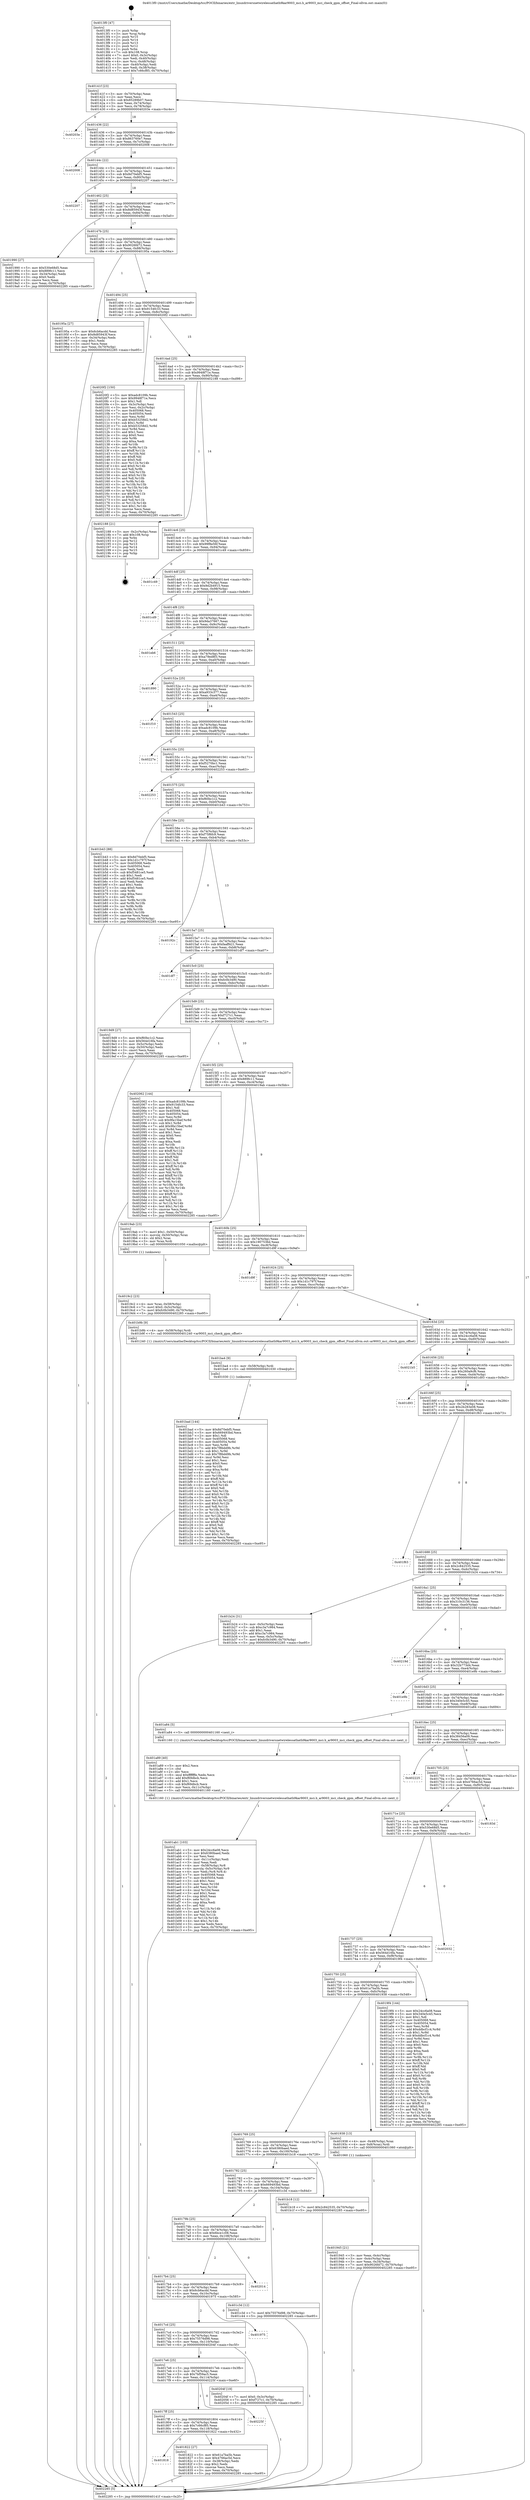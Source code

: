 digraph "0x4013f0" {
  label = "0x4013f0 (/mnt/c/Users/mathe/Desktop/tcc/POCII/binaries/extr_linuxdriversnetwirelessathath9kar9003_mci.h_ar9003_mci_check_gpm_offset_Final-ollvm.out::main(0))"
  labelloc = "t"
  node[shape=record]

  Entry [label="",width=0.3,height=0.3,shape=circle,fillcolor=black,style=filled]
  "0x40141f" [label="{
     0x40141f [23]\l
     | [instrs]\l
     &nbsp;&nbsp;0x40141f \<+3\>: mov -0x70(%rbp),%eax\l
     &nbsp;&nbsp;0x401422 \<+2\>: mov %eax,%ecx\l
     &nbsp;&nbsp;0x401424 \<+6\>: sub $0x85289b07,%ecx\l
     &nbsp;&nbsp;0x40142a \<+3\>: mov %eax,-0x74(%rbp)\l
     &nbsp;&nbsp;0x40142d \<+3\>: mov %ecx,-0x78(%rbp)\l
     &nbsp;&nbsp;0x401430 \<+6\>: je 000000000040203e \<main+0xc4e\>\l
  }"]
  "0x40203e" [label="{
     0x40203e\l
  }", style=dashed]
  "0x401436" [label="{
     0x401436 [22]\l
     | [instrs]\l
     &nbsp;&nbsp;0x401436 \<+5\>: jmp 000000000040143b \<main+0x4b\>\l
     &nbsp;&nbsp;0x40143b \<+3\>: mov -0x74(%rbp),%eax\l
     &nbsp;&nbsp;0x40143e \<+5\>: sub $0x863760e7,%eax\l
     &nbsp;&nbsp;0x401443 \<+3\>: mov %eax,-0x7c(%rbp)\l
     &nbsp;&nbsp;0x401446 \<+6\>: je 0000000000402008 \<main+0xc18\>\l
  }"]
  Exit [label="",width=0.3,height=0.3,shape=circle,fillcolor=black,style=filled,peripheries=2]
  "0x402008" [label="{
     0x402008\l
  }", style=dashed]
  "0x40144c" [label="{
     0x40144c [22]\l
     | [instrs]\l
     &nbsp;&nbsp;0x40144c \<+5\>: jmp 0000000000401451 \<main+0x61\>\l
     &nbsp;&nbsp;0x401451 \<+3\>: mov -0x74(%rbp),%eax\l
     &nbsp;&nbsp;0x401454 \<+5\>: sub $0x8d70ebf5,%eax\l
     &nbsp;&nbsp;0x401459 \<+3\>: mov %eax,-0x80(%rbp)\l
     &nbsp;&nbsp;0x40145c \<+6\>: je 0000000000402207 \<main+0xe17\>\l
  }"]
  "0x401bad" [label="{
     0x401bad [144]\l
     | [instrs]\l
     &nbsp;&nbsp;0x401bad \<+5\>: mov $0x8d70ebf5,%eax\l
     &nbsp;&nbsp;0x401bb2 \<+5\>: mov $0x669493bd,%ecx\l
     &nbsp;&nbsp;0x401bb7 \<+2\>: mov $0x1,%dl\l
     &nbsp;&nbsp;0x401bb9 \<+7\>: mov 0x405068,%esi\l
     &nbsp;&nbsp;0x401bc0 \<+8\>: mov 0x405054,%r8d\l
     &nbsp;&nbsp;0x401bc8 \<+3\>: mov %esi,%r9d\l
     &nbsp;&nbsp;0x401bcb \<+7\>: add $0x7f8bdd9b,%r9d\l
     &nbsp;&nbsp;0x401bd2 \<+4\>: sub $0x1,%r9d\l
     &nbsp;&nbsp;0x401bd6 \<+7\>: sub $0x7f8bdd9b,%r9d\l
     &nbsp;&nbsp;0x401bdd \<+4\>: imul %r9d,%esi\l
     &nbsp;&nbsp;0x401be1 \<+3\>: and $0x1,%esi\l
     &nbsp;&nbsp;0x401be4 \<+3\>: cmp $0x0,%esi\l
     &nbsp;&nbsp;0x401be7 \<+4\>: sete %r10b\l
     &nbsp;&nbsp;0x401beb \<+4\>: cmp $0xa,%r8d\l
     &nbsp;&nbsp;0x401bef \<+4\>: setl %r11b\l
     &nbsp;&nbsp;0x401bf3 \<+3\>: mov %r10b,%bl\l
     &nbsp;&nbsp;0x401bf6 \<+3\>: xor $0xff,%bl\l
     &nbsp;&nbsp;0x401bf9 \<+3\>: mov %r11b,%r14b\l
     &nbsp;&nbsp;0x401bfc \<+4\>: xor $0xff,%r14b\l
     &nbsp;&nbsp;0x401c00 \<+3\>: xor $0x0,%dl\l
     &nbsp;&nbsp;0x401c03 \<+3\>: mov %bl,%r15b\l
     &nbsp;&nbsp;0x401c06 \<+4\>: and $0x0,%r15b\l
     &nbsp;&nbsp;0x401c0a \<+3\>: and %dl,%r10b\l
     &nbsp;&nbsp;0x401c0d \<+3\>: mov %r14b,%r12b\l
     &nbsp;&nbsp;0x401c10 \<+4\>: and $0x0,%r12b\l
     &nbsp;&nbsp;0x401c14 \<+3\>: and %dl,%r11b\l
     &nbsp;&nbsp;0x401c17 \<+3\>: or %r10b,%r15b\l
     &nbsp;&nbsp;0x401c1a \<+3\>: or %r11b,%r12b\l
     &nbsp;&nbsp;0x401c1d \<+3\>: xor %r12b,%r15b\l
     &nbsp;&nbsp;0x401c20 \<+3\>: or %r14b,%bl\l
     &nbsp;&nbsp;0x401c23 \<+3\>: xor $0xff,%bl\l
     &nbsp;&nbsp;0x401c26 \<+3\>: or $0x0,%dl\l
     &nbsp;&nbsp;0x401c29 \<+2\>: and %dl,%bl\l
     &nbsp;&nbsp;0x401c2b \<+3\>: or %bl,%r15b\l
     &nbsp;&nbsp;0x401c2e \<+4\>: test $0x1,%r15b\l
     &nbsp;&nbsp;0x401c32 \<+3\>: cmovne %ecx,%eax\l
     &nbsp;&nbsp;0x401c35 \<+3\>: mov %eax,-0x70(%rbp)\l
     &nbsp;&nbsp;0x401c38 \<+5\>: jmp 0000000000402285 \<main+0xe95\>\l
  }"]
  "0x402207" [label="{
     0x402207\l
  }", style=dashed]
  "0x401462" [label="{
     0x401462 [25]\l
     | [instrs]\l
     &nbsp;&nbsp;0x401462 \<+5\>: jmp 0000000000401467 \<main+0x77\>\l
     &nbsp;&nbsp;0x401467 \<+3\>: mov -0x74(%rbp),%eax\l
     &nbsp;&nbsp;0x40146a \<+5\>: sub $0x8d85943f,%eax\l
     &nbsp;&nbsp;0x40146f \<+6\>: mov %eax,-0x84(%rbp)\l
     &nbsp;&nbsp;0x401475 \<+6\>: je 0000000000401990 \<main+0x5a0\>\l
  }"]
  "0x401ba4" [label="{
     0x401ba4 [9]\l
     | [instrs]\l
     &nbsp;&nbsp;0x401ba4 \<+4\>: mov -0x58(%rbp),%rdi\l
     &nbsp;&nbsp;0x401ba8 \<+5\>: call 0000000000401030 \<free@plt\>\l
     | [calls]\l
     &nbsp;&nbsp;0x401030 \{1\} (unknown)\l
  }"]
  "0x401990" [label="{
     0x401990 [27]\l
     | [instrs]\l
     &nbsp;&nbsp;0x401990 \<+5\>: mov $0x530e68d5,%eax\l
     &nbsp;&nbsp;0x401995 \<+5\>: mov $0x889fc11,%ecx\l
     &nbsp;&nbsp;0x40199a \<+3\>: mov -0x34(%rbp),%edx\l
     &nbsp;&nbsp;0x40199d \<+3\>: cmp $0x0,%edx\l
     &nbsp;&nbsp;0x4019a0 \<+3\>: cmove %ecx,%eax\l
     &nbsp;&nbsp;0x4019a3 \<+3\>: mov %eax,-0x70(%rbp)\l
     &nbsp;&nbsp;0x4019a6 \<+5\>: jmp 0000000000402285 \<main+0xe95\>\l
  }"]
  "0x40147b" [label="{
     0x40147b [25]\l
     | [instrs]\l
     &nbsp;&nbsp;0x40147b \<+5\>: jmp 0000000000401480 \<main+0x90\>\l
     &nbsp;&nbsp;0x401480 \<+3\>: mov -0x74(%rbp),%eax\l
     &nbsp;&nbsp;0x401483 \<+5\>: sub $0x9026fd72,%eax\l
     &nbsp;&nbsp;0x401488 \<+6\>: mov %eax,-0x88(%rbp)\l
     &nbsp;&nbsp;0x40148e \<+6\>: je 000000000040195a \<main+0x56a\>\l
  }"]
  "0x401ab1" [label="{
     0x401ab1 [103]\l
     | [instrs]\l
     &nbsp;&nbsp;0x401ab1 \<+5\>: mov $0x24cc6a08,%ecx\l
     &nbsp;&nbsp;0x401ab6 \<+5\>: mov $0x6380baed,%edx\l
     &nbsp;&nbsp;0x401abb \<+2\>: xor %esi,%esi\l
     &nbsp;&nbsp;0x401abd \<+6\>: mov -0x11c(%rbp),%edi\l
     &nbsp;&nbsp;0x401ac3 \<+3\>: imul %eax,%edi\l
     &nbsp;&nbsp;0x401ac6 \<+4\>: mov -0x58(%rbp),%r8\l
     &nbsp;&nbsp;0x401aca \<+4\>: movslq -0x5c(%rbp),%r9\l
     &nbsp;&nbsp;0x401ace \<+4\>: mov %edi,(%r8,%r9,4)\l
     &nbsp;&nbsp;0x401ad2 \<+7\>: mov 0x405068,%eax\l
     &nbsp;&nbsp;0x401ad9 \<+7\>: mov 0x405054,%edi\l
     &nbsp;&nbsp;0x401ae0 \<+3\>: sub $0x1,%esi\l
     &nbsp;&nbsp;0x401ae3 \<+3\>: mov %eax,%r10d\l
     &nbsp;&nbsp;0x401ae6 \<+3\>: add %esi,%r10d\l
     &nbsp;&nbsp;0x401ae9 \<+4\>: imul %r10d,%eax\l
     &nbsp;&nbsp;0x401aed \<+3\>: and $0x1,%eax\l
     &nbsp;&nbsp;0x401af0 \<+3\>: cmp $0x0,%eax\l
     &nbsp;&nbsp;0x401af3 \<+4\>: sete %r11b\l
     &nbsp;&nbsp;0x401af7 \<+3\>: cmp $0xa,%edi\l
     &nbsp;&nbsp;0x401afa \<+3\>: setl %bl\l
     &nbsp;&nbsp;0x401afd \<+3\>: mov %r11b,%r14b\l
     &nbsp;&nbsp;0x401b00 \<+3\>: and %bl,%r14b\l
     &nbsp;&nbsp;0x401b03 \<+3\>: xor %bl,%r11b\l
     &nbsp;&nbsp;0x401b06 \<+3\>: or %r11b,%r14b\l
     &nbsp;&nbsp;0x401b09 \<+4\>: test $0x1,%r14b\l
     &nbsp;&nbsp;0x401b0d \<+3\>: cmovne %edx,%ecx\l
     &nbsp;&nbsp;0x401b10 \<+3\>: mov %ecx,-0x70(%rbp)\l
     &nbsp;&nbsp;0x401b13 \<+5\>: jmp 0000000000402285 \<main+0xe95\>\l
  }"]
  "0x40195a" [label="{
     0x40195a [27]\l
     | [instrs]\l
     &nbsp;&nbsp;0x40195a \<+5\>: mov $0x6cb6acdd,%eax\l
     &nbsp;&nbsp;0x40195f \<+5\>: mov $0x8d85943f,%ecx\l
     &nbsp;&nbsp;0x401964 \<+3\>: mov -0x34(%rbp),%edx\l
     &nbsp;&nbsp;0x401967 \<+3\>: cmp $0x1,%edx\l
     &nbsp;&nbsp;0x40196a \<+3\>: cmovl %ecx,%eax\l
     &nbsp;&nbsp;0x40196d \<+3\>: mov %eax,-0x70(%rbp)\l
     &nbsp;&nbsp;0x401970 \<+5\>: jmp 0000000000402285 \<main+0xe95\>\l
  }"]
  "0x401494" [label="{
     0x401494 [25]\l
     | [instrs]\l
     &nbsp;&nbsp;0x401494 \<+5\>: jmp 0000000000401499 \<main+0xa9\>\l
     &nbsp;&nbsp;0x401499 \<+3\>: mov -0x74(%rbp),%eax\l
     &nbsp;&nbsp;0x40149c \<+5\>: sub $0x9154fc33,%eax\l
     &nbsp;&nbsp;0x4014a1 \<+6\>: mov %eax,-0x8c(%rbp)\l
     &nbsp;&nbsp;0x4014a7 \<+6\>: je 00000000004020f2 \<main+0xd02\>\l
  }"]
  "0x401a89" [label="{
     0x401a89 [40]\l
     | [instrs]\l
     &nbsp;&nbsp;0x401a89 \<+5\>: mov $0x2,%ecx\l
     &nbsp;&nbsp;0x401a8e \<+1\>: cltd\l
     &nbsp;&nbsp;0x401a8f \<+2\>: idiv %ecx\l
     &nbsp;&nbsp;0x401a91 \<+6\>: imul $0xfffffffe,%edx,%ecx\l
     &nbsp;&nbsp;0x401a97 \<+6\>: add $0xf69dbcb,%ecx\l
     &nbsp;&nbsp;0x401a9d \<+3\>: add $0x1,%ecx\l
     &nbsp;&nbsp;0x401aa0 \<+6\>: sub $0xf69dbcb,%ecx\l
     &nbsp;&nbsp;0x401aa6 \<+6\>: mov %ecx,-0x11c(%rbp)\l
     &nbsp;&nbsp;0x401aac \<+5\>: call 0000000000401160 \<next_i\>\l
     | [calls]\l
     &nbsp;&nbsp;0x401160 \{1\} (/mnt/c/Users/mathe/Desktop/tcc/POCII/binaries/extr_linuxdriversnetwirelessathath9kar9003_mci.h_ar9003_mci_check_gpm_offset_Final-ollvm.out::next_i)\l
  }"]
  "0x4020f2" [label="{
     0x4020f2 [150]\l
     | [instrs]\l
     &nbsp;&nbsp;0x4020f2 \<+5\>: mov $0xadc8109b,%eax\l
     &nbsp;&nbsp;0x4020f7 \<+5\>: mov $0x9948f71e,%ecx\l
     &nbsp;&nbsp;0x4020fc \<+2\>: mov $0x1,%dl\l
     &nbsp;&nbsp;0x4020fe \<+3\>: mov -0x3c(%rbp),%esi\l
     &nbsp;&nbsp;0x402101 \<+3\>: mov %esi,-0x2c(%rbp)\l
     &nbsp;&nbsp;0x402104 \<+7\>: mov 0x405068,%esi\l
     &nbsp;&nbsp;0x40210b \<+7\>: mov 0x405054,%edi\l
     &nbsp;&nbsp;0x402112 \<+3\>: mov %esi,%r8d\l
     &nbsp;&nbsp;0x402115 \<+7\>: add $0xb53258d2,%r8d\l
     &nbsp;&nbsp;0x40211c \<+4\>: sub $0x1,%r8d\l
     &nbsp;&nbsp;0x402120 \<+7\>: sub $0xb53258d2,%r8d\l
     &nbsp;&nbsp;0x402127 \<+4\>: imul %r8d,%esi\l
     &nbsp;&nbsp;0x40212b \<+3\>: and $0x1,%esi\l
     &nbsp;&nbsp;0x40212e \<+3\>: cmp $0x0,%esi\l
     &nbsp;&nbsp;0x402131 \<+4\>: sete %r9b\l
     &nbsp;&nbsp;0x402135 \<+3\>: cmp $0xa,%edi\l
     &nbsp;&nbsp;0x402138 \<+4\>: setl %r10b\l
     &nbsp;&nbsp;0x40213c \<+3\>: mov %r9b,%r11b\l
     &nbsp;&nbsp;0x40213f \<+4\>: xor $0xff,%r11b\l
     &nbsp;&nbsp;0x402143 \<+3\>: mov %r10b,%bl\l
     &nbsp;&nbsp;0x402146 \<+3\>: xor $0xff,%bl\l
     &nbsp;&nbsp;0x402149 \<+3\>: xor $0x0,%dl\l
     &nbsp;&nbsp;0x40214c \<+3\>: mov %r11b,%r14b\l
     &nbsp;&nbsp;0x40214f \<+4\>: and $0x0,%r14b\l
     &nbsp;&nbsp;0x402153 \<+3\>: and %dl,%r9b\l
     &nbsp;&nbsp;0x402156 \<+3\>: mov %bl,%r15b\l
     &nbsp;&nbsp;0x402159 \<+4\>: and $0x0,%r15b\l
     &nbsp;&nbsp;0x40215d \<+3\>: and %dl,%r10b\l
     &nbsp;&nbsp;0x402160 \<+3\>: or %r9b,%r14b\l
     &nbsp;&nbsp;0x402163 \<+3\>: or %r10b,%r15b\l
     &nbsp;&nbsp;0x402166 \<+3\>: xor %r15b,%r14b\l
     &nbsp;&nbsp;0x402169 \<+3\>: or %bl,%r11b\l
     &nbsp;&nbsp;0x40216c \<+4\>: xor $0xff,%r11b\l
     &nbsp;&nbsp;0x402170 \<+3\>: or $0x0,%dl\l
     &nbsp;&nbsp;0x402173 \<+3\>: and %dl,%r11b\l
     &nbsp;&nbsp;0x402176 \<+3\>: or %r11b,%r14b\l
     &nbsp;&nbsp;0x402179 \<+4\>: test $0x1,%r14b\l
     &nbsp;&nbsp;0x40217d \<+3\>: cmovne %ecx,%eax\l
     &nbsp;&nbsp;0x402180 \<+3\>: mov %eax,-0x70(%rbp)\l
     &nbsp;&nbsp;0x402183 \<+5\>: jmp 0000000000402285 \<main+0xe95\>\l
  }"]
  "0x4014ad" [label="{
     0x4014ad [25]\l
     | [instrs]\l
     &nbsp;&nbsp;0x4014ad \<+5\>: jmp 00000000004014b2 \<main+0xc2\>\l
     &nbsp;&nbsp;0x4014b2 \<+3\>: mov -0x74(%rbp),%eax\l
     &nbsp;&nbsp;0x4014b5 \<+5\>: sub $0x9948f71e,%eax\l
     &nbsp;&nbsp;0x4014ba \<+6\>: mov %eax,-0x90(%rbp)\l
     &nbsp;&nbsp;0x4014c0 \<+6\>: je 0000000000402188 \<main+0xd98\>\l
  }"]
  "0x4019c2" [label="{
     0x4019c2 [23]\l
     | [instrs]\l
     &nbsp;&nbsp;0x4019c2 \<+4\>: mov %rax,-0x58(%rbp)\l
     &nbsp;&nbsp;0x4019c6 \<+7\>: movl $0x0,-0x5c(%rbp)\l
     &nbsp;&nbsp;0x4019cd \<+7\>: movl $0xfc0b3490,-0x70(%rbp)\l
     &nbsp;&nbsp;0x4019d4 \<+5\>: jmp 0000000000402285 \<main+0xe95\>\l
  }"]
  "0x402188" [label="{
     0x402188 [21]\l
     | [instrs]\l
     &nbsp;&nbsp;0x402188 \<+3\>: mov -0x2c(%rbp),%eax\l
     &nbsp;&nbsp;0x40218b \<+7\>: add $0x108,%rsp\l
     &nbsp;&nbsp;0x402192 \<+1\>: pop %rbx\l
     &nbsp;&nbsp;0x402193 \<+2\>: pop %r12\l
     &nbsp;&nbsp;0x402195 \<+2\>: pop %r13\l
     &nbsp;&nbsp;0x402197 \<+2\>: pop %r14\l
     &nbsp;&nbsp;0x402199 \<+2\>: pop %r15\l
     &nbsp;&nbsp;0x40219b \<+1\>: pop %rbp\l
     &nbsp;&nbsp;0x40219c \<+1\>: ret\l
  }"]
  "0x4014c6" [label="{
     0x4014c6 [25]\l
     | [instrs]\l
     &nbsp;&nbsp;0x4014c6 \<+5\>: jmp 00000000004014cb \<main+0xdb\>\l
     &nbsp;&nbsp;0x4014cb \<+3\>: mov -0x74(%rbp),%eax\l
     &nbsp;&nbsp;0x4014ce \<+5\>: sub $0x99f8e56f,%eax\l
     &nbsp;&nbsp;0x4014d3 \<+6\>: mov %eax,-0x94(%rbp)\l
     &nbsp;&nbsp;0x4014d9 \<+6\>: je 0000000000401c49 \<main+0x859\>\l
  }"]
  "0x401945" [label="{
     0x401945 [21]\l
     | [instrs]\l
     &nbsp;&nbsp;0x401945 \<+3\>: mov %eax,-0x4c(%rbp)\l
     &nbsp;&nbsp;0x401948 \<+3\>: mov -0x4c(%rbp),%eax\l
     &nbsp;&nbsp;0x40194b \<+3\>: mov %eax,-0x34(%rbp)\l
     &nbsp;&nbsp;0x40194e \<+7\>: movl $0x9026fd72,-0x70(%rbp)\l
     &nbsp;&nbsp;0x401955 \<+5\>: jmp 0000000000402285 \<main+0xe95\>\l
  }"]
  "0x401c49" [label="{
     0x401c49\l
  }", style=dashed]
  "0x4014df" [label="{
     0x4014df [25]\l
     | [instrs]\l
     &nbsp;&nbsp;0x4014df \<+5\>: jmp 00000000004014e4 \<main+0xf4\>\l
     &nbsp;&nbsp;0x4014e4 \<+3\>: mov -0x74(%rbp),%eax\l
     &nbsp;&nbsp;0x4014e7 \<+5\>: sub $0x9d2b4915,%eax\l
     &nbsp;&nbsp;0x4014ec \<+6\>: mov %eax,-0x98(%rbp)\l
     &nbsp;&nbsp;0x4014f2 \<+6\>: je 0000000000401cd9 \<main+0x8e9\>\l
  }"]
  "0x4013f0" [label="{
     0x4013f0 [47]\l
     | [instrs]\l
     &nbsp;&nbsp;0x4013f0 \<+1\>: push %rbp\l
     &nbsp;&nbsp;0x4013f1 \<+3\>: mov %rsp,%rbp\l
     &nbsp;&nbsp;0x4013f4 \<+2\>: push %r15\l
     &nbsp;&nbsp;0x4013f6 \<+2\>: push %r14\l
     &nbsp;&nbsp;0x4013f8 \<+2\>: push %r13\l
     &nbsp;&nbsp;0x4013fa \<+2\>: push %r12\l
     &nbsp;&nbsp;0x4013fc \<+1\>: push %rbx\l
     &nbsp;&nbsp;0x4013fd \<+7\>: sub $0x108,%rsp\l
     &nbsp;&nbsp;0x401404 \<+7\>: movl $0x0,-0x3c(%rbp)\l
     &nbsp;&nbsp;0x40140b \<+3\>: mov %edi,-0x40(%rbp)\l
     &nbsp;&nbsp;0x40140e \<+4\>: mov %rsi,-0x48(%rbp)\l
     &nbsp;&nbsp;0x401412 \<+3\>: mov -0x40(%rbp),%edi\l
     &nbsp;&nbsp;0x401415 \<+3\>: mov %edi,-0x38(%rbp)\l
     &nbsp;&nbsp;0x401418 \<+7\>: movl $0x7c66cf85,-0x70(%rbp)\l
  }"]
  "0x401cd9" [label="{
     0x401cd9\l
  }", style=dashed]
  "0x4014f8" [label="{
     0x4014f8 [25]\l
     | [instrs]\l
     &nbsp;&nbsp;0x4014f8 \<+5\>: jmp 00000000004014fd \<main+0x10d\>\l
     &nbsp;&nbsp;0x4014fd \<+3\>: mov -0x74(%rbp),%eax\l
     &nbsp;&nbsp;0x401500 \<+5\>: sub $0x9da37667,%eax\l
     &nbsp;&nbsp;0x401505 \<+6\>: mov %eax,-0x9c(%rbp)\l
     &nbsp;&nbsp;0x40150b \<+6\>: je 0000000000401eb6 \<main+0xac6\>\l
  }"]
  "0x402285" [label="{
     0x402285 [5]\l
     | [instrs]\l
     &nbsp;&nbsp;0x402285 \<+5\>: jmp 000000000040141f \<main+0x2f\>\l
  }"]
  "0x401eb6" [label="{
     0x401eb6\l
  }", style=dashed]
  "0x401511" [label="{
     0x401511 [25]\l
     | [instrs]\l
     &nbsp;&nbsp;0x401511 \<+5\>: jmp 0000000000401516 \<main+0x126\>\l
     &nbsp;&nbsp;0x401516 \<+3\>: mov -0x74(%rbp),%eax\l
     &nbsp;&nbsp;0x401519 \<+5\>: sub $0xa79ed8f3,%eax\l
     &nbsp;&nbsp;0x40151e \<+6\>: mov %eax,-0xa0(%rbp)\l
     &nbsp;&nbsp;0x401524 \<+6\>: je 0000000000401890 \<main+0x4a0\>\l
  }"]
  "0x401818" [label="{
     0x401818\l
  }", style=dashed]
  "0x401890" [label="{
     0x401890\l
  }", style=dashed]
  "0x40152a" [label="{
     0x40152a [25]\l
     | [instrs]\l
     &nbsp;&nbsp;0x40152a \<+5\>: jmp 000000000040152f \<main+0x13f\>\l
     &nbsp;&nbsp;0x40152f \<+3\>: mov -0x74(%rbp),%eax\l
     &nbsp;&nbsp;0x401532 \<+5\>: sub $0xa933c377,%eax\l
     &nbsp;&nbsp;0x401537 \<+6\>: mov %eax,-0xa4(%rbp)\l
     &nbsp;&nbsp;0x40153d \<+6\>: je 0000000000401f10 \<main+0xb20\>\l
  }"]
  "0x401822" [label="{
     0x401822 [27]\l
     | [instrs]\l
     &nbsp;&nbsp;0x401822 \<+5\>: mov $0x61a7ba5b,%eax\l
     &nbsp;&nbsp;0x401827 \<+5\>: mov $0x4766ac5d,%ecx\l
     &nbsp;&nbsp;0x40182c \<+3\>: mov -0x38(%rbp),%edx\l
     &nbsp;&nbsp;0x40182f \<+3\>: cmp $0x2,%edx\l
     &nbsp;&nbsp;0x401832 \<+3\>: cmovne %ecx,%eax\l
     &nbsp;&nbsp;0x401835 \<+3\>: mov %eax,-0x70(%rbp)\l
     &nbsp;&nbsp;0x401838 \<+5\>: jmp 0000000000402285 \<main+0xe95\>\l
  }"]
  "0x401f10" [label="{
     0x401f10\l
  }", style=dashed]
  "0x401543" [label="{
     0x401543 [25]\l
     | [instrs]\l
     &nbsp;&nbsp;0x401543 \<+5\>: jmp 0000000000401548 \<main+0x158\>\l
     &nbsp;&nbsp;0x401548 \<+3\>: mov -0x74(%rbp),%eax\l
     &nbsp;&nbsp;0x40154b \<+5\>: sub $0xadc8109b,%eax\l
     &nbsp;&nbsp;0x401550 \<+6\>: mov %eax,-0xa8(%rbp)\l
     &nbsp;&nbsp;0x401556 \<+6\>: je 000000000040227e \<main+0xe8e\>\l
  }"]
  "0x4017ff" [label="{
     0x4017ff [25]\l
     | [instrs]\l
     &nbsp;&nbsp;0x4017ff \<+5\>: jmp 0000000000401804 \<main+0x414\>\l
     &nbsp;&nbsp;0x401804 \<+3\>: mov -0x74(%rbp),%eax\l
     &nbsp;&nbsp;0x401807 \<+5\>: sub $0x7c66cf85,%eax\l
     &nbsp;&nbsp;0x40180c \<+6\>: mov %eax,-0x118(%rbp)\l
     &nbsp;&nbsp;0x401812 \<+6\>: je 0000000000401822 \<main+0x432\>\l
  }"]
  "0x40227e" [label="{
     0x40227e\l
  }", style=dashed]
  "0x40155c" [label="{
     0x40155c [25]\l
     | [instrs]\l
     &nbsp;&nbsp;0x40155c \<+5\>: jmp 0000000000401561 \<main+0x171\>\l
     &nbsp;&nbsp;0x401561 \<+3\>: mov -0x74(%rbp),%eax\l
     &nbsp;&nbsp;0x401564 \<+5\>: sub $0xf5270bc1,%eax\l
     &nbsp;&nbsp;0x401569 \<+6\>: mov %eax,-0xac(%rbp)\l
     &nbsp;&nbsp;0x40156f \<+6\>: je 0000000000402253 \<main+0xe63\>\l
  }"]
  "0x40225f" [label="{
     0x40225f\l
  }", style=dashed]
  "0x402253" [label="{
     0x402253\l
  }", style=dashed]
  "0x401575" [label="{
     0x401575 [25]\l
     | [instrs]\l
     &nbsp;&nbsp;0x401575 \<+5\>: jmp 000000000040157a \<main+0x18a\>\l
     &nbsp;&nbsp;0x40157a \<+3\>: mov -0x74(%rbp),%eax\l
     &nbsp;&nbsp;0x40157d \<+5\>: sub $0xf60bc1c2,%eax\l
     &nbsp;&nbsp;0x401582 \<+6\>: mov %eax,-0xb0(%rbp)\l
     &nbsp;&nbsp;0x401588 \<+6\>: je 0000000000401b43 \<main+0x753\>\l
  }"]
  "0x4017e6" [label="{
     0x4017e6 [25]\l
     | [instrs]\l
     &nbsp;&nbsp;0x4017e6 \<+5\>: jmp 00000000004017eb \<main+0x3fb\>\l
     &nbsp;&nbsp;0x4017eb \<+3\>: mov -0x74(%rbp),%eax\l
     &nbsp;&nbsp;0x4017ee \<+5\>: sub $0x7bf59ac5,%eax\l
     &nbsp;&nbsp;0x4017f3 \<+6\>: mov %eax,-0x114(%rbp)\l
     &nbsp;&nbsp;0x4017f9 \<+6\>: je 000000000040225f \<main+0xe6f\>\l
  }"]
  "0x401b43" [label="{
     0x401b43 [88]\l
     | [instrs]\l
     &nbsp;&nbsp;0x401b43 \<+5\>: mov $0x8d70ebf5,%eax\l
     &nbsp;&nbsp;0x401b48 \<+5\>: mov $0x1d1c797f,%ecx\l
     &nbsp;&nbsp;0x401b4d \<+7\>: mov 0x405068,%edx\l
     &nbsp;&nbsp;0x401b54 \<+7\>: mov 0x405054,%esi\l
     &nbsp;&nbsp;0x401b5b \<+2\>: mov %edx,%edi\l
     &nbsp;&nbsp;0x401b5d \<+6\>: sub $0xf5481ce5,%edi\l
     &nbsp;&nbsp;0x401b63 \<+3\>: sub $0x1,%edi\l
     &nbsp;&nbsp;0x401b66 \<+6\>: add $0xf5481ce5,%edi\l
     &nbsp;&nbsp;0x401b6c \<+3\>: imul %edi,%edx\l
     &nbsp;&nbsp;0x401b6f \<+3\>: and $0x1,%edx\l
     &nbsp;&nbsp;0x401b72 \<+3\>: cmp $0x0,%edx\l
     &nbsp;&nbsp;0x401b75 \<+4\>: sete %r8b\l
     &nbsp;&nbsp;0x401b79 \<+3\>: cmp $0xa,%esi\l
     &nbsp;&nbsp;0x401b7c \<+4\>: setl %r9b\l
     &nbsp;&nbsp;0x401b80 \<+3\>: mov %r8b,%r10b\l
     &nbsp;&nbsp;0x401b83 \<+3\>: and %r9b,%r10b\l
     &nbsp;&nbsp;0x401b86 \<+3\>: xor %r9b,%r8b\l
     &nbsp;&nbsp;0x401b89 \<+3\>: or %r8b,%r10b\l
     &nbsp;&nbsp;0x401b8c \<+4\>: test $0x1,%r10b\l
     &nbsp;&nbsp;0x401b90 \<+3\>: cmovne %ecx,%eax\l
     &nbsp;&nbsp;0x401b93 \<+3\>: mov %eax,-0x70(%rbp)\l
     &nbsp;&nbsp;0x401b96 \<+5\>: jmp 0000000000402285 \<main+0xe95\>\l
  }"]
  "0x40158e" [label="{
     0x40158e [25]\l
     | [instrs]\l
     &nbsp;&nbsp;0x40158e \<+5\>: jmp 0000000000401593 \<main+0x1a3\>\l
     &nbsp;&nbsp;0x401593 \<+3\>: mov -0x74(%rbp),%eax\l
     &nbsp;&nbsp;0x401596 \<+5\>: sub $0xf75f6fc9,%eax\l
     &nbsp;&nbsp;0x40159b \<+6\>: mov %eax,-0xb4(%rbp)\l
     &nbsp;&nbsp;0x4015a1 \<+6\>: je 000000000040192c \<main+0x53c\>\l
  }"]
  "0x40204f" [label="{
     0x40204f [19]\l
     | [instrs]\l
     &nbsp;&nbsp;0x40204f \<+7\>: movl $0x0,-0x3c(%rbp)\l
     &nbsp;&nbsp;0x402056 \<+7\>: movl $0xf727c1,-0x70(%rbp)\l
     &nbsp;&nbsp;0x40205d \<+5\>: jmp 0000000000402285 \<main+0xe95\>\l
  }"]
  "0x40192c" [label="{
     0x40192c\l
  }", style=dashed]
  "0x4015a7" [label="{
     0x4015a7 [25]\l
     | [instrs]\l
     &nbsp;&nbsp;0x4015a7 \<+5\>: jmp 00000000004015ac \<main+0x1bc\>\l
     &nbsp;&nbsp;0x4015ac \<+3\>: mov -0x74(%rbp),%eax\l
     &nbsp;&nbsp;0x4015af \<+5\>: sub $0xfaaff421,%eax\l
     &nbsp;&nbsp;0x4015b4 \<+6\>: mov %eax,-0xb8(%rbp)\l
     &nbsp;&nbsp;0x4015ba \<+6\>: je 0000000000401df7 \<main+0xa07\>\l
  }"]
  "0x4017cd" [label="{
     0x4017cd [25]\l
     | [instrs]\l
     &nbsp;&nbsp;0x4017cd \<+5\>: jmp 00000000004017d2 \<main+0x3e2\>\l
     &nbsp;&nbsp;0x4017d2 \<+3\>: mov -0x74(%rbp),%eax\l
     &nbsp;&nbsp;0x4017d5 \<+5\>: sub $0x75576d98,%eax\l
     &nbsp;&nbsp;0x4017da \<+6\>: mov %eax,-0x110(%rbp)\l
     &nbsp;&nbsp;0x4017e0 \<+6\>: je 000000000040204f \<main+0xc5f\>\l
  }"]
  "0x401df7" [label="{
     0x401df7\l
  }", style=dashed]
  "0x4015c0" [label="{
     0x4015c0 [25]\l
     | [instrs]\l
     &nbsp;&nbsp;0x4015c0 \<+5\>: jmp 00000000004015c5 \<main+0x1d5\>\l
     &nbsp;&nbsp;0x4015c5 \<+3\>: mov -0x74(%rbp),%eax\l
     &nbsp;&nbsp;0x4015c8 \<+5\>: sub $0xfc0b3490,%eax\l
     &nbsp;&nbsp;0x4015cd \<+6\>: mov %eax,-0xbc(%rbp)\l
     &nbsp;&nbsp;0x4015d3 \<+6\>: je 00000000004019d9 \<main+0x5e9\>\l
  }"]
  "0x401975" [label="{
     0x401975\l
  }", style=dashed]
  "0x4019d9" [label="{
     0x4019d9 [27]\l
     | [instrs]\l
     &nbsp;&nbsp;0x4019d9 \<+5\>: mov $0xf60bc1c2,%eax\l
     &nbsp;&nbsp;0x4019de \<+5\>: mov $0x564d16fa,%ecx\l
     &nbsp;&nbsp;0x4019e3 \<+3\>: mov -0x5c(%rbp),%edx\l
     &nbsp;&nbsp;0x4019e6 \<+3\>: cmp -0x50(%rbp),%edx\l
     &nbsp;&nbsp;0x4019e9 \<+3\>: cmovl %ecx,%eax\l
     &nbsp;&nbsp;0x4019ec \<+3\>: mov %eax,-0x70(%rbp)\l
     &nbsp;&nbsp;0x4019ef \<+5\>: jmp 0000000000402285 \<main+0xe95\>\l
  }"]
  "0x4015d9" [label="{
     0x4015d9 [25]\l
     | [instrs]\l
     &nbsp;&nbsp;0x4015d9 \<+5\>: jmp 00000000004015de \<main+0x1ee\>\l
     &nbsp;&nbsp;0x4015de \<+3\>: mov -0x74(%rbp),%eax\l
     &nbsp;&nbsp;0x4015e1 \<+5\>: sub $0xf727c1,%eax\l
     &nbsp;&nbsp;0x4015e6 \<+6\>: mov %eax,-0xc0(%rbp)\l
     &nbsp;&nbsp;0x4015ec \<+6\>: je 0000000000402062 \<main+0xc72\>\l
  }"]
  "0x4017b4" [label="{
     0x4017b4 [25]\l
     | [instrs]\l
     &nbsp;&nbsp;0x4017b4 \<+5\>: jmp 00000000004017b9 \<main+0x3c9\>\l
     &nbsp;&nbsp;0x4017b9 \<+3\>: mov -0x74(%rbp),%eax\l
     &nbsp;&nbsp;0x4017bc \<+5\>: sub $0x6cb6acdd,%eax\l
     &nbsp;&nbsp;0x4017c1 \<+6\>: mov %eax,-0x10c(%rbp)\l
     &nbsp;&nbsp;0x4017c7 \<+6\>: je 0000000000401975 \<main+0x585\>\l
  }"]
  "0x402062" [label="{
     0x402062 [144]\l
     | [instrs]\l
     &nbsp;&nbsp;0x402062 \<+5\>: mov $0xadc8109b,%eax\l
     &nbsp;&nbsp;0x402067 \<+5\>: mov $0x9154fc33,%ecx\l
     &nbsp;&nbsp;0x40206c \<+2\>: mov $0x1,%dl\l
     &nbsp;&nbsp;0x40206e \<+7\>: mov 0x405068,%esi\l
     &nbsp;&nbsp;0x402075 \<+7\>: mov 0x405054,%edi\l
     &nbsp;&nbsp;0x40207c \<+3\>: mov %esi,%r8d\l
     &nbsp;&nbsp;0x40207f \<+7\>: sub $0x9fa15bef,%r8d\l
     &nbsp;&nbsp;0x402086 \<+4\>: sub $0x1,%r8d\l
     &nbsp;&nbsp;0x40208a \<+7\>: add $0x9fa15bef,%r8d\l
     &nbsp;&nbsp;0x402091 \<+4\>: imul %r8d,%esi\l
     &nbsp;&nbsp;0x402095 \<+3\>: and $0x1,%esi\l
     &nbsp;&nbsp;0x402098 \<+3\>: cmp $0x0,%esi\l
     &nbsp;&nbsp;0x40209b \<+4\>: sete %r9b\l
     &nbsp;&nbsp;0x40209f \<+3\>: cmp $0xa,%edi\l
     &nbsp;&nbsp;0x4020a2 \<+4\>: setl %r10b\l
     &nbsp;&nbsp;0x4020a6 \<+3\>: mov %r9b,%r11b\l
     &nbsp;&nbsp;0x4020a9 \<+4\>: xor $0xff,%r11b\l
     &nbsp;&nbsp;0x4020ad \<+3\>: mov %r10b,%bl\l
     &nbsp;&nbsp;0x4020b0 \<+3\>: xor $0xff,%bl\l
     &nbsp;&nbsp;0x4020b3 \<+3\>: xor $0x1,%dl\l
     &nbsp;&nbsp;0x4020b6 \<+3\>: mov %r11b,%r14b\l
     &nbsp;&nbsp;0x4020b9 \<+4\>: and $0xff,%r14b\l
     &nbsp;&nbsp;0x4020bd \<+3\>: and %dl,%r9b\l
     &nbsp;&nbsp;0x4020c0 \<+3\>: mov %bl,%r15b\l
     &nbsp;&nbsp;0x4020c3 \<+4\>: and $0xff,%r15b\l
     &nbsp;&nbsp;0x4020c7 \<+3\>: and %dl,%r10b\l
     &nbsp;&nbsp;0x4020ca \<+3\>: or %r9b,%r14b\l
     &nbsp;&nbsp;0x4020cd \<+3\>: or %r10b,%r15b\l
     &nbsp;&nbsp;0x4020d0 \<+3\>: xor %r15b,%r14b\l
     &nbsp;&nbsp;0x4020d3 \<+3\>: or %bl,%r11b\l
     &nbsp;&nbsp;0x4020d6 \<+4\>: xor $0xff,%r11b\l
     &nbsp;&nbsp;0x4020da \<+3\>: or $0x1,%dl\l
     &nbsp;&nbsp;0x4020dd \<+3\>: and %dl,%r11b\l
     &nbsp;&nbsp;0x4020e0 \<+3\>: or %r11b,%r14b\l
     &nbsp;&nbsp;0x4020e3 \<+4\>: test $0x1,%r14b\l
     &nbsp;&nbsp;0x4020e7 \<+3\>: cmovne %ecx,%eax\l
     &nbsp;&nbsp;0x4020ea \<+3\>: mov %eax,-0x70(%rbp)\l
     &nbsp;&nbsp;0x4020ed \<+5\>: jmp 0000000000402285 \<main+0xe95\>\l
  }"]
  "0x4015f2" [label="{
     0x4015f2 [25]\l
     | [instrs]\l
     &nbsp;&nbsp;0x4015f2 \<+5\>: jmp 00000000004015f7 \<main+0x207\>\l
     &nbsp;&nbsp;0x4015f7 \<+3\>: mov -0x74(%rbp),%eax\l
     &nbsp;&nbsp;0x4015fa \<+5\>: sub $0x889fc11,%eax\l
     &nbsp;&nbsp;0x4015ff \<+6\>: mov %eax,-0xc4(%rbp)\l
     &nbsp;&nbsp;0x401605 \<+6\>: je 00000000004019ab \<main+0x5bb\>\l
  }"]
  "0x402014" [label="{
     0x402014\l
  }", style=dashed]
  "0x4019ab" [label="{
     0x4019ab [23]\l
     | [instrs]\l
     &nbsp;&nbsp;0x4019ab \<+7\>: movl $0x1,-0x50(%rbp)\l
     &nbsp;&nbsp;0x4019b2 \<+4\>: movslq -0x50(%rbp),%rax\l
     &nbsp;&nbsp;0x4019b6 \<+4\>: shl $0x2,%rax\l
     &nbsp;&nbsp;0x4019ba \<+3\>: mov %rax,%rdi\l
     &nbsp;&nbsp;0x4019bd \<+5\>: call 0000000000401050 \<malloc@plt\>\l
     | [calls]\l
     &nbsp;&nbsp;0x401050 \{1\} (unknown)\l
  }"]
  "0x40160b" [label="{
     0x40160b [25]\l
     | [instrs]\l
     &nbsp;&nbsp;0x40160b \<+5\>: jmp 0000000000401610 \<main+0x220\>\l
     &nbsp;&nbsp;0x401610 \<+3\>: mov -0x74(%rbp),%eax\l
     &nbsp;&nbsp;0x401613 \<+5\>: sub $0x1907536d,%eax\l
     &nbsp;&nbsp;0x401618 \<+6\>: mov %eax,-0xc8(%rbp)\l
     &nbsp;&nbsp;0x40161e \<+6\>: je 0000000000401d9f \<main+0x9af\>\l
  }"]
  "0x40179b" [label="{
     0x40179b [25]\l
     | [instrs]\l
     &nbsp;&nbsp;0x40179b \<+5\>: jmp 00000000004017a0 \<main+0x3b0\>\l
     &nbsp;&nbsp;0x4017a0 \<+3\>: mov -0x74(%rbp),%eax\l
     &nbsp;&nbsp;0x4017a3 \<+5\>: sub $0x6bce1c08,%eax\l
     &nbsp;&nbsp;0x4017a8 \<+6\>: mov %eax,-0x108(%rbp)\l
     &nbsp;&nbsp;0x4017ae \<+6\>: je 0000000000402014 \<main+0xc24\>\l
  }"]
  "0x401d9f" [label="{
     0x401d9f\l
  }", style=dashed]
  "0x401624" [label="{
     0x401624 [25]\l
     | [instrs]\l
     &nbsp;&nbsp;0x401624 \<+5\>: jmp 0000000000401629 \<main+0x239\>\l
     &nbsp;&nbsp;0x401629 \<+3\>: mov -0x74(%rbp),%eax\l
     &nbsp;&nbsp;0x40162c \<+5\>: sub $0x1d1c797f,%eax\l
     &nbsp;&nbsp;0x401631 \<+6\>: mov %eax,-0xcc(%rbp)\l
     &nbsp;&nbsp;0x401637 \<+6\>: je 0000000000401b9b \<main+0x7ab\>\l
  }"]
  "0x401c3d" [label="{
     0x401c3d [12]\l
     | [instrs]\l
     &nbsp;&nbsp;0x401c3d \<+7\>: movl $0x75576d98,-0x70(%rbp)\l
     &nbsp;&nbsp;0x401c44 \<+5\>: jmp 0000000000402285 \<main+0xe95\>\l
  }"]
  "0x401b9b" [label="{
     0x401b9b [9]\l
     | [instrs]\l
     &nbsp;&nbsp;0x401b9b \<+4\>: mov -0x58(%rbp),%rdi\l
     &nbsp;&nbsp;0x401b9f \<+5\>: call 0000000000401240 \<ar9003_mci_check_gpm_offset\>\l
     | [calls]\l
     &nbsp;&nbsp;0x401240 \{1\} (/mnt/c/Users/mathe/Desktop/tcc/POCII/binaries/extr_linuxdriversnetwirelessathath9kar9003_mci.h_ar9003_mci_check_gpm_offset_Final-ollvm.out::ar9003_mci_check_gpm_offset)\l
  }"]
  "0x40163d" [label="{
     0x40163d [25]\l
     | [instrs]\l
     &nbsp;&nbsp;0x40163d \<+5\>: jmp 0000000000401642 \<main+0x252\>\l
     &nbsp;&nbsp;0x401642 \<+3\>: mov -0x74(%rbp),%eax\l
     &nbsp;&nbsp;0x401645 \<+5\>: sub $0x24cc6a08,%eax\l
     &nbsp;&nbsp;0x40164a \<+6\>: mov %eax,-0xd0(%rbp)\l
     &nbsp;&nbsp;0x401650 \<+6\>: je 00000000004021b5 \<main+0xdc5\>\l
  }"]
  "0x401782" [label="{
     0x401782 [25]\l
     | [instrs]\l
     &nbsp;&nbsp;0x401782 \<+5\>: jmp 0000000000401787 \<main+0x397\>\l
     &nbsp;&nbsp;0x401787 \<+3\>: mov -0x74(%rbp),%eax\l
     &nbsp;&nbsp;0x40178a \<+5\>: sub $0x669493bd,%eax\l
     &nbsp;&nbsp;0x40178f \<+6\>: mov %eax,-0x104(%rbp)\l
     &nbsp;&nbsp;0x401795 \<+6\>: je 0000000000401c3d \<main+0x84d\>\l
  }"]
  "0x4021b5" [label="{
     0x4021b5\l
  }", style=dashed]
  "0x401656" [label="{
     0x401656 [25]\l
     | [instrs]\l
     &nbsp;&nbsp;0x401656 \<+5\>: jmp 000000000040165b \<main+0x26b\>\l
     &nbsp;&nbsp;0x40165b \<+3\>: mov -0x74(%rbp),%eax\l
     &nbsp;&nbsp;0x40165e \<+5\>: sub $0x260a9cf6,%eax\l
     &nbsp;&nbsp;0x401663 \<+6\>: mov %eax,-0xd4(%rbp)\l
     &nbsp;&nbsp;0x401669 \<+6\>: je 0000000000401d93 \<main+0x9a3\>\l
  }"]
  "0x401b18" [label="{
     0x401b18 [12]\l
     | [instrs]\l
     &nbsp;&nbsp;0x401b18 \<+7\>: movl $0x2c842535,-0x70(%rbp)\l
     &nbsp;&nbsp;0x401b1f \<+5\>: jmp 0000000000402285 \<main+0xe95\>\l
  }"]
  "0x401d93" [label="{
     0x401d93\l
  }", style=dashed]
  "0x40166f" [label="{
     0x40166f [25]\l
     | [instrs]\l
     &nbsp;&nbsp;0x40166f \<+5\>: jmp 0000000000401674 \<main+0x284\>\l
     &nbsp;&nbsp;0x401674 \<+3\>: mov -0x74(%rbp),%eax\l
     &nbsp;&nbsp;0x401677 \<+5\>: sub $0x2b283e08,%eax\l
     &nbsp;&nbsp;0x40167c \<+6\>: mov %eax,-0xd8(%rbp)\l
     &nbsp;&nbsp;0x401682 \<+6\>: je 0000000000401f63 \<main+0xb73\>\l
  }"]
  "0x401769" [label="{
     0x401769 [25]\l
     | [instrs]\l
     &nbsp;&nbsp;0x401769 \<+5\>: jmp 000000000040176e \<main+0x37e\>\l
     &nbsp;&nbsp;0x40176e \<+3\>: mov -0x74(%rbp),%eax\l
     &nbsp;&nbsp;0x401771 \<+5\>: sub $0x6380baed,%eax\l
     &nbsp;&nbsp;0x401776 \<+6\>: mov %eax,-0x100(%rbp)\l
     &nbsp;&nbsp;0x40177c \<+6\>: je 0000000000401b18 \<main+0x728\>\l
  }"]
  "0x401f63" [label="{
     0x401f63\l
  }", style=dashed]
  "0x401688" [label="{
     0x401688 [25]\l
     | [instrs]\l
     &nbsp;&nbsp;0x401688 \<+5\>: jmp 000000000040168d \<main+0x29d\>\l
     &nbsp;&nbsp;0x40168d \<+3\>: mov -0x74(%rbp),%eax\l
     &nbsp;&nbsp;0x401690 \<+5\>: sub $0x2c842535,%eax\l
     &nbsp;&nbsp;0x401695 \<+6\>: mov %eax,-0xdc(%rbp)\l
     &nbsp;&nbsp;0x40169b \<+6\>: je 0000000000401b24 \<main+0x734\>\l
  }"]
  "0x401938" [label="{
     0x401938 [13]\l
     | [instrs]\l
     &nbsp;&nbsp;0x401938 \<+4\>: mov -0x48(%rbp),%rax\l
     &nbsp;&nbsp;0x40193c \<+4\>: mov 0x8(%rax),%rdi\l
     &nbsp;&nbsp;0x401940 \<+5\>: call 0000000000401060 \<atoi@plt\>\l
     | [calls]\l
     &nbsp;&nbsp;0x401060 \{1\} (unknown)\l
  }"]
  "0x401b24" [label="{
     0x401b24 [31]\l
     | [instrs]\l
     &nbsp;&nbsp;0x401b24 \<+3\>: mov -0x5c(%rbp),%eax\l
     &nbsp;&nbsp;0x401b27 \<+5\>: sub $0xc3a7c984,%eax\l
     &nbsp;&nbsp;0x401b2c \<+3\>: add $0x1,%eax\l
     &nbsp;&nbsp;0x401b2f \<+5\>: add $0xc3a7c984,%eax\l
     &nbsp;&nbsp;0x401b34 \<+3\>: mov %eax,-0x5c(%rbp)\l
     &nbsp;&nbsp;0x401b37 \<+7\>: movl $0xfc0b3490,-0x70(%rbp)\l
     &nbsp;&nbsp;0x401b3e \<+5\>: jmp 0000000000402285 \<main+0xe95\>\l
  }"]
  "0x4016a1" [label="{
     0x4016a1 [25]\l
     | [instrs]\l
     &nbsp;&nbsp;0x4016a1 \<+5\>: jmp 00000000004016a6 \<main+0x2b6\>\l
     &nbsp;&nbsp;0x4016a6 \<+3\>: mov -0x74(%rbp),%eax\l
     &nbsp;&nbsp;0x4016a9 \<+5\>: sub $0x310c3136,%eax\l
     &nbsp;&nbsp;0x4016ae \<+6\>: mov %eax,-0xe0(%rbp)\l
     &nbsp;&nbsp;0x4016b4 \<+6\>: je 000000000040219d \<main+0xdad\>\l
  }"]
  "0x401750" [label="{
     0x401750 [25]\l
     | [instrs]\l
     &nbsp;&nbsp;0x401750 \<+5\>: jmp 0000000000401755 \<main+0x365\>\l
     &nbsp;&nbsp;0x401755 \<+3\>: mov -0x74(%rbp),%eax\l
     &nbsp;&nbsp;0x401758 \<+5\>: sub $0x61a7ba5b,%eax\l
     &nbsp;&nbsp;0x40175d \<+6\>: mov %eax,-0xfc(%rbp)\l
     &nbsp;&nbsp;0x401763 \<+6\>: je 0000000000401938 \<main+0x548\>\l
  }"]
  "0x40219d" [label="{
     0x40219d\l
  }", style=dashed]
  "0x4016ba" [label="{
     0x4016ba [25]\l
     | [instrs]\l
     &nbsp;&nbsp;0x4016ba \<+5\>: jmp 00000000004016bf \<main+0x2cf\>\l
     &nbsp;&nbsp;0x4016bf \<+3\>: mov -0x74(%rbp),%eax\l
     &nbsp;&nbsp;0x4016c2 \<+5\>: sub $0x32b773d4,%eax\l
     &nbsp;&nbsp;0x4016c7 \<+6\>: mov %eax,-0xe4(%rbp)\l
     &nbsp;&nbsp;0x4016cd \<+6\>: je 0000000000401e9b \<main+0xaab\>\l
  }"]
  "0x4019f4" [label="{
     0x4019f4 [144]\l
     | [instrs]\l
     &nbsp;&nbsp;0x4019f4 \<+5\>: mov $0x24cc6a08,%eax\l
     &nbsp;&nbsp;0x4019f9 \<+5\>: mov $0x340e5c45,%ecx\l
     &nbsp;&nbsp;0x4019fe \<+2\>: mov $0x1,%dl\l
     &nbsp;&nbsp;0x401a00 \<+7\>: mov 0x405068,%esi\l
     &nbsp;&nbsp;0x401a07 \<+7\>: mov 0x405054,%edi\l
     &nbsp;&nbsp;0x401a0e \<+3\>: mov %esi,%r8d\l
     &nbsp;&nbsp;0x401a11 \<+7\>: add $0xddbcf1c4,%r8d\l
     &nbsp;&nbsp;0x401a18 \<+4\>: sub $0x1,%r8d\l
     &nbsp;&nbsp;0x401a1c \<+7\>: sub $0xddbcf1c4,%r8d\l
     &nbsp;&nbsp;0x401a23 \<+4\>: imul %r8d,%esi\l
     &nbsp;&nbsp;0x401a27 \<+3\>: and $0x1,%esi\l
     &nbsp;&nbsp;0x401a2a \<+3\>: cmp $0x0,%esi\l
     &nbsp;&nbsp;0x401a2d \<+4\>: sete %r9b\l
     &nbsp;&nbsp;0x401a31 \<+3\>: cmp $0xa,%edi\l
     &nbsp;&nbsp;0x401a34 \<+4\>: setl %r10b\l
     &nbsp;&nbsp;0x401a38 \<+3\>: mov %r9b,%r11b\l
     &nbsp;&nbsp;0x401a3b \<+4\>: xor $0xff,%r11b\l
     &nbsp;&nbsp;0x401a3f \<+3\>: mov %r10b,%bl\l
     &nbsp;&nbsp;0x401a42 \<+3\>: xor $0xff,%bl\l
     &nbsp;&nbsp;0x401a45 \<+3\>: xor $0x0,%dl\l
     &nbsp;&nbsp;0x401a48 \<+3\>: mov %r11b,%r14b\l
     &nbsp;&nbsp;0x401a4b \<+4\>: and $0x0,%r14b\l
     &nbsp;&nbsp;0x401a4f \<+3\>: and %dl,%r9b\l
     &nbsp;&nbsp;0x401a52 \<+3\>: mov %bl,%r15b\l
     &nbsp;&nbsp;0x401a55 \<+4\>: and $0x0,%r15b\l
     &nbsp;&nbsp;0x401a59 \<+3\>: and %dl,%r10b\l
     &nbsp;&nbsp;0x401a5c \<+3\>: or %r9b,%r14b\l
     &nbsp;&nbsp;0x401a5f \<+3\>: or %r10b,%r15b\l
     &nbsp;&nbsp;0x401a62 \<+3\>: xor %r15b,%r14b\l
     &nbsp;&nbsp;0x401a65 \<+3\>: or %bl,%r11b\l
     &nbsp;&nbsp;0x401a68 \<+4\>: xor $0xff,%r11b\l
     &nbsp;&nbsp;0x401a6c \<+3\>: or $0x0,%dl\l
     &nbsp;&nbsp;0x401a6f \<+3\>: and %dl,%r11b\l
     &nbsp;&nbsp;0x401a72 \<+3\>: or %r11b,%r14b\l
     &nbsp;&nbsp;0x401a75 \<+4\>: test $0x1,%r14b\l
     &nbsp;&nbsp;0x401a79 \<+3\>: cmovne %ecx,%eax\l
     &nbsp;&nbsp;0x401a7c \<+3\>: mov %eax,-0x70(%rbp)\l
     &nbsp;&nbsp;0x401a7f \<+5\>: jmp 0000000000402285 \<main+0xe95\>\l
  }"]
  "0x401e9b" [label="{
     0x401e9b\l
  }", style=dashed]
  "0x4016d3" [label="{
     0x4016d3 [25]\l
     | [instrs]\l
     &nbsp;&nbsp;0x4016d3 \<+5\>: jmp 00000000004016d8 \<main+0x2e8\>\l
     &nbsp;&nbsp;0x4016d8 \<+3\>: mov -0x74(%rbp),%eax\l
     &nbsp;&nbsp;0x4016db \<+5\>: sub $0x340e5c45,%eax\l
     &nbsp;&nbsp;0x4016e0 \<+6\>: mov %eax,-0xe8(%rbp)\l
     &nbsp;&nbsp;0x4016e6 \<+6\>: je 0000000000401a84 \<main+0x694\>\l
  }"]
  "0x401737" [label="{
     0x401737 [25]\l
     | [instrs]\l
     &nbsp;&nbsp;0x401737 \<+5\>: jmp 000000000040173c \<main+0x34c\>\l
     &nbsp;&nbsp;0x40173c \<+3\>: mov -0x74(%rbp),%eax\l
     &nbsp;&nbsp;0x40173f \<+5\>: sub $0x564d16fa,%eax\l
     &nbsp;&nbsp;0x401744 \<+6\>: mov %eax,-0xf8(%rbp)\l
     &nbsp;&nbsp;0x40174a \<+6\>: je 00000000004019f4 \<main+0x604\>\l
  }"]
  "0x401a84" [label="{
     0x401a84 [5]\l
     | [instrs]\l
     &nbsp;&nbsp;0x401a84 \<+5\>: call 0000000000401160 \<next_i\>\l
     | [calls]\l
     &nbsp;&nbsp;0x401160 \{1\} (/mnt/c/Users/mathe/Desktop/tcc/POCII/binaries/extr_linuxdriversnetwirelessathath9kar9003_mci.h_ar9003_mci_check_gpm_offset_Final-ollvm.out::next_i)\l
  }"]
  "0x4016ec" [label="{
     0x4016ec [25]\l
     | [instrs]\l
     &nbsp;&nbsp;0x4016ec \<+5\>: jmp 00000000004016f1 \<main+0x301\>\l
     &nbsp;&nbsp;0x4016f1 \<+3\>: mov -0x74(%rbp),%eax\l
     &nbsp;&nbsp;0x4016f4 \<+5\>: sub $0x38456a09,%eax\l
     &nbsp;&nbsp;0x4016f9 \<+6\>: mov %eax,-0xec(%rbp)\l
     &nbsp;&nbsp;0x4016ff \<+6\>: je 0000000000402225 \<main+0xe35\>\l
  }"]
  "0x402032" [label="{
     0x402032\l
  }", style=dashed]
  "0x402225" [label="{
     0x402225\l
  }", style=dashed]
  "0x401705" [label="{
     0x401705 [25]\l
     | [instrs]\l
     &nbsp;&nbsp;0x401705 \<+5\>: jmp 000000000040170a \<main+0x31a\>\l
     &nbsp;&nbsp;0x40170a \<+3\>: mov -0x74(%rbp),%eax\l
     &nbsp;&nbsp;0x40170d \<+5\>: sub $0x4766ac5d,%eax\l
     &nbsp;&nbsp;0x401712 \<+6\>: mov %eax,-0xf0(%rbp)\l
     &nbsp;&nbsp;0x401718 \<+6\>: je 000000000040183d \<main+0x44d\>\l
  }"]
  "0x40171e" [label="{
     0x40171e [25]\l
     | [instrs]\l
     &nbsp;&nbsp;0x40171e \<+5\>: jmp 0000000000401723 \<main+0x333\>\l
     &nbsp;&nbsp;0x401723 \<+3\>: mov -0x74(%rbp),%eax\l
     &nbsp;&nbsp;0x401726 \<+5\>: sub $0x530e68d5,%eax\l
     &nbsp;&nbsp;0x40172b \<+6\>: mov %eax,-0xf4(%rbp)\l
     &nbsp;&nbsp;0x401731 \<+6\>: je 0000000000402032 \<main+0xc42\>\l
  }"]
  "0x40183d" [label="{
     0x40183d\l
  }", style=dashed]
  Entry -> "0x4013f0" [label=" 1"]
  "0x40141f" -> "0x40203e" [label=" 0"]
  "0x40141f" -> "0x401436" [label=" 18"]
  "0x402188" -> Exit [label=" 1"]
  "0x401436" -> "0x402008" [label=" 0"]
  "0x401436" -> "0x40144c" [label=" 18"]
  "0x4020f2" -> "0x402285" [label=" 1"]
  "0x40144c" -> "0x402207" [label=" 0"]
  "0x40144c" -> "0x401462" [label=" 18"]
  "0x402062" -> "0x402285" [label=" 1"]
  "0x401462" -> "0x401990" [label=" 1"]
  "0x401462" -> "0x40147b" [label=" 17"]
  "0x40204f" -> "0x402285" [label=" 1"]
  "0x40147b" -> "0x40195a" [label=" 1"]
  "0x40147b" -> "0x401494" [label=" 16"]
  "0x401c3d" -> "0x402285" [label=" 1"]
  "0x401494" -> "0x4020f2" [label=" 1"]
  "0x401494" -> "0x4014ad" [label=" 15"]
  "0x401bad" -> "0x402285" [label=" 1"]
  "0x4014ad" -> "0x402188" [label=" 1"]
  "0x4014ad" -> "0x4014c6" [label=" 14"]
  "0x401ba4" -> "0x401bad" [label=" 1"]
  "0x4014c6" -> "0x401c49" [label=" 0"]
  "0x4014c6" -> "0x4014df" [label=" 14"]
  "0x401b9b" -> "0x401ba4" [label=" 1"]
  "0x4014df" -> "0x401cd9" [label=" 0"]
  "0x4014df" -> "0x4014f8" [label=" 14"]
  "0x401b43" -> "0x402285" [label=" 1"]
  "0x4014f8" -> "0x401eb6" [label=" 0"]
  "0x4014f8" -> "0x401511" [label=" 14"]
  "0x401b24" -> "0x402285" [label=" 1"]
  "0x401511" -> "0x401890" [label=" 0"]
  "0x401511" -> "0x40152a" [label=" 14"]
  "0x401b18" -> "0x402285" [label=" 1"]
  "0x40152a" -> "0x401f10" [label=" 0"]
  "0x40152a" -> "0x401543" [label=" 14"]
  "0x401ab1" -> "0x402285" [label=" 1"]
  "0x401543" -> "0x40227e" [label=" 0"]
  "0x401543" -> "0x40155c" [label=" 14"]
  "0x401a84" -> "0x401a89" [label=" 1"]
  "0x40155c" -> "0x402253" [label=" 0"]
  "0x40155c" -> "0x401575" [label=" 14"]
  "0x4019f4" -> "0x402285" [label=" 1"]
  "0x401575" -> "0x401b43" [label=" 1"]
  "0x401575" -> "0x40158e" [label=" 13"]
  "0x4019c2" -> "0x402285" [label=" 1"]
  "0x40158e" -> "0x40192c" [label=" 0"]
  "0x40158e" -> "0x4015a7" [label=" 13"]
  "0x4019ab" -> "0x4019c2" [label=" 1"]
  "0x4015a7" -> "0x401df7" [label=" 0"]
  "0x4015a7" -> "0x4015c0" [label=" 13"]
  "0x40195a" -> "0x402285" [label=" 1"]
  "0x4015c0" -> "0x4019d9" [label=" 2"]
  "0x4015c0" -> "0x4015d9" [label=" 11"]
  "0x401945" -> "0x402285" [label=" 1"]
  "0x4015d9" -> "0x402062" [label=" 1"]
  "0x4015d9" -> "0x4015f2" [label=" 10"]
  "0x402285" -> "0x40141f" [label=" 17"]
  "0x4015f2" -> "0x4019ab" [label=" 1"]
  "0x4015f2" -> "0x40160b" [label=" 9"]
  "0x4013f0" -> "0x40141f" [label=" 1"]
  "0x40160b" -> "0x401d9f" [label=" 0"]
  "0x40160b" -> "0x401624" [label=" 9"]
  "0x4017ff" -> "0x401818" [label=" 0"]
  "0x401624" -> "0x401b9b" [label=" 1"]
  "0x401624" -> "0x40163d" [label=" 8"]
  "0x4017ff" -> "0x401822" [label=" 1"]
  "0x40163d" -> "0x4021b5" [label=" 0"]
  "0x40163d" -> "0x401656" [label=" 8"]
  "0x4017e6" -> "0x4017ff" [label=" 1"]
  "0x401656" -> "0x401d93" [label=" 0"]
  "0x401656" -> "0x40166f" [label=" 8"]
  "0x4017e6" -> "0x40225f" [label=" 0"]
  "0x40166f" -> "0x401f63" [label=" 0"]
  "0x40166f" -> "0x401688" [label=" 8"]
  "0x4017cd" -> "0x4017e6" [label=" 1"]
  "0x401688" -> "0x401b24" [label=" 1"]
  "0x401688" -> "0x4016a1" [label=" 7"]
  "0x4017cd" -> "0x40204f" [label=" 1"]
  "0x4016a1" -> "0x40219d" [label=" 0"]
  "0x4016a1" -> "0x4016ba" [label=" 7"]
  "0x4017b4" -> "0x4017cd" [label=" 2"]
  "0x4016ba" -> "0x401e9b" [label=" 0"]
  "0x4016ba" -> "0x4016d3" [label=" 7"]
  "0x4017b4" -> "0x401975" [label=" 0"]
  "0x4016d3" -> "0x401a84" [label=" 1"]
  "0x4016d3" -> "0x4016ec" [label=" 6"]
  "0x40179b" -> "0x4017b4" [label=" 2"]
  "0x4016ec" -> "0x402225" [label=" 0"]
  "0x4016ec" -> "0x401705" [label=" 6"]
  "0x40179b" -> "0x402014" [label=" 0"]
  "0x401705" -> "0x40183d" [label=" 0"]
  "0x401705" -> "0x40171e" [label=" 6"]
  "0x401822" -> "0x402285" [label=" 1"]
  "0x40171e" -> "0x402032" [label=" 0"]
  "0x40171e" -> "0x401737" [label=" 6"]
  "0x401938" -> "0x401945" [label=" 1"]
  "0x401737" -> "0x4019f4" [label=" 1"]
  "0x401737" -> "0x401750" [label=" 5"]
  "0x401990" -> "0x402285" [label=" 1"]
  "0x401750" -> "0x401938" [label=" 1"]
  "0x401750" -> "0x401769" [label=" 4"]
  "0x4019d9" -> "0x402285" [label=" 2"]
  "0x401769" -> "0x401b18" [label=" 1"]
  "0x401769" -> "0x401782" [label=" 3"]
  "0x401a89" -> "0x401ab1" [label=" 1"]
  "0x401782" -> "0x401c3d" [label=" 1"]
  "0x401782" -> "0x40179b" [label=" 2"]
}
